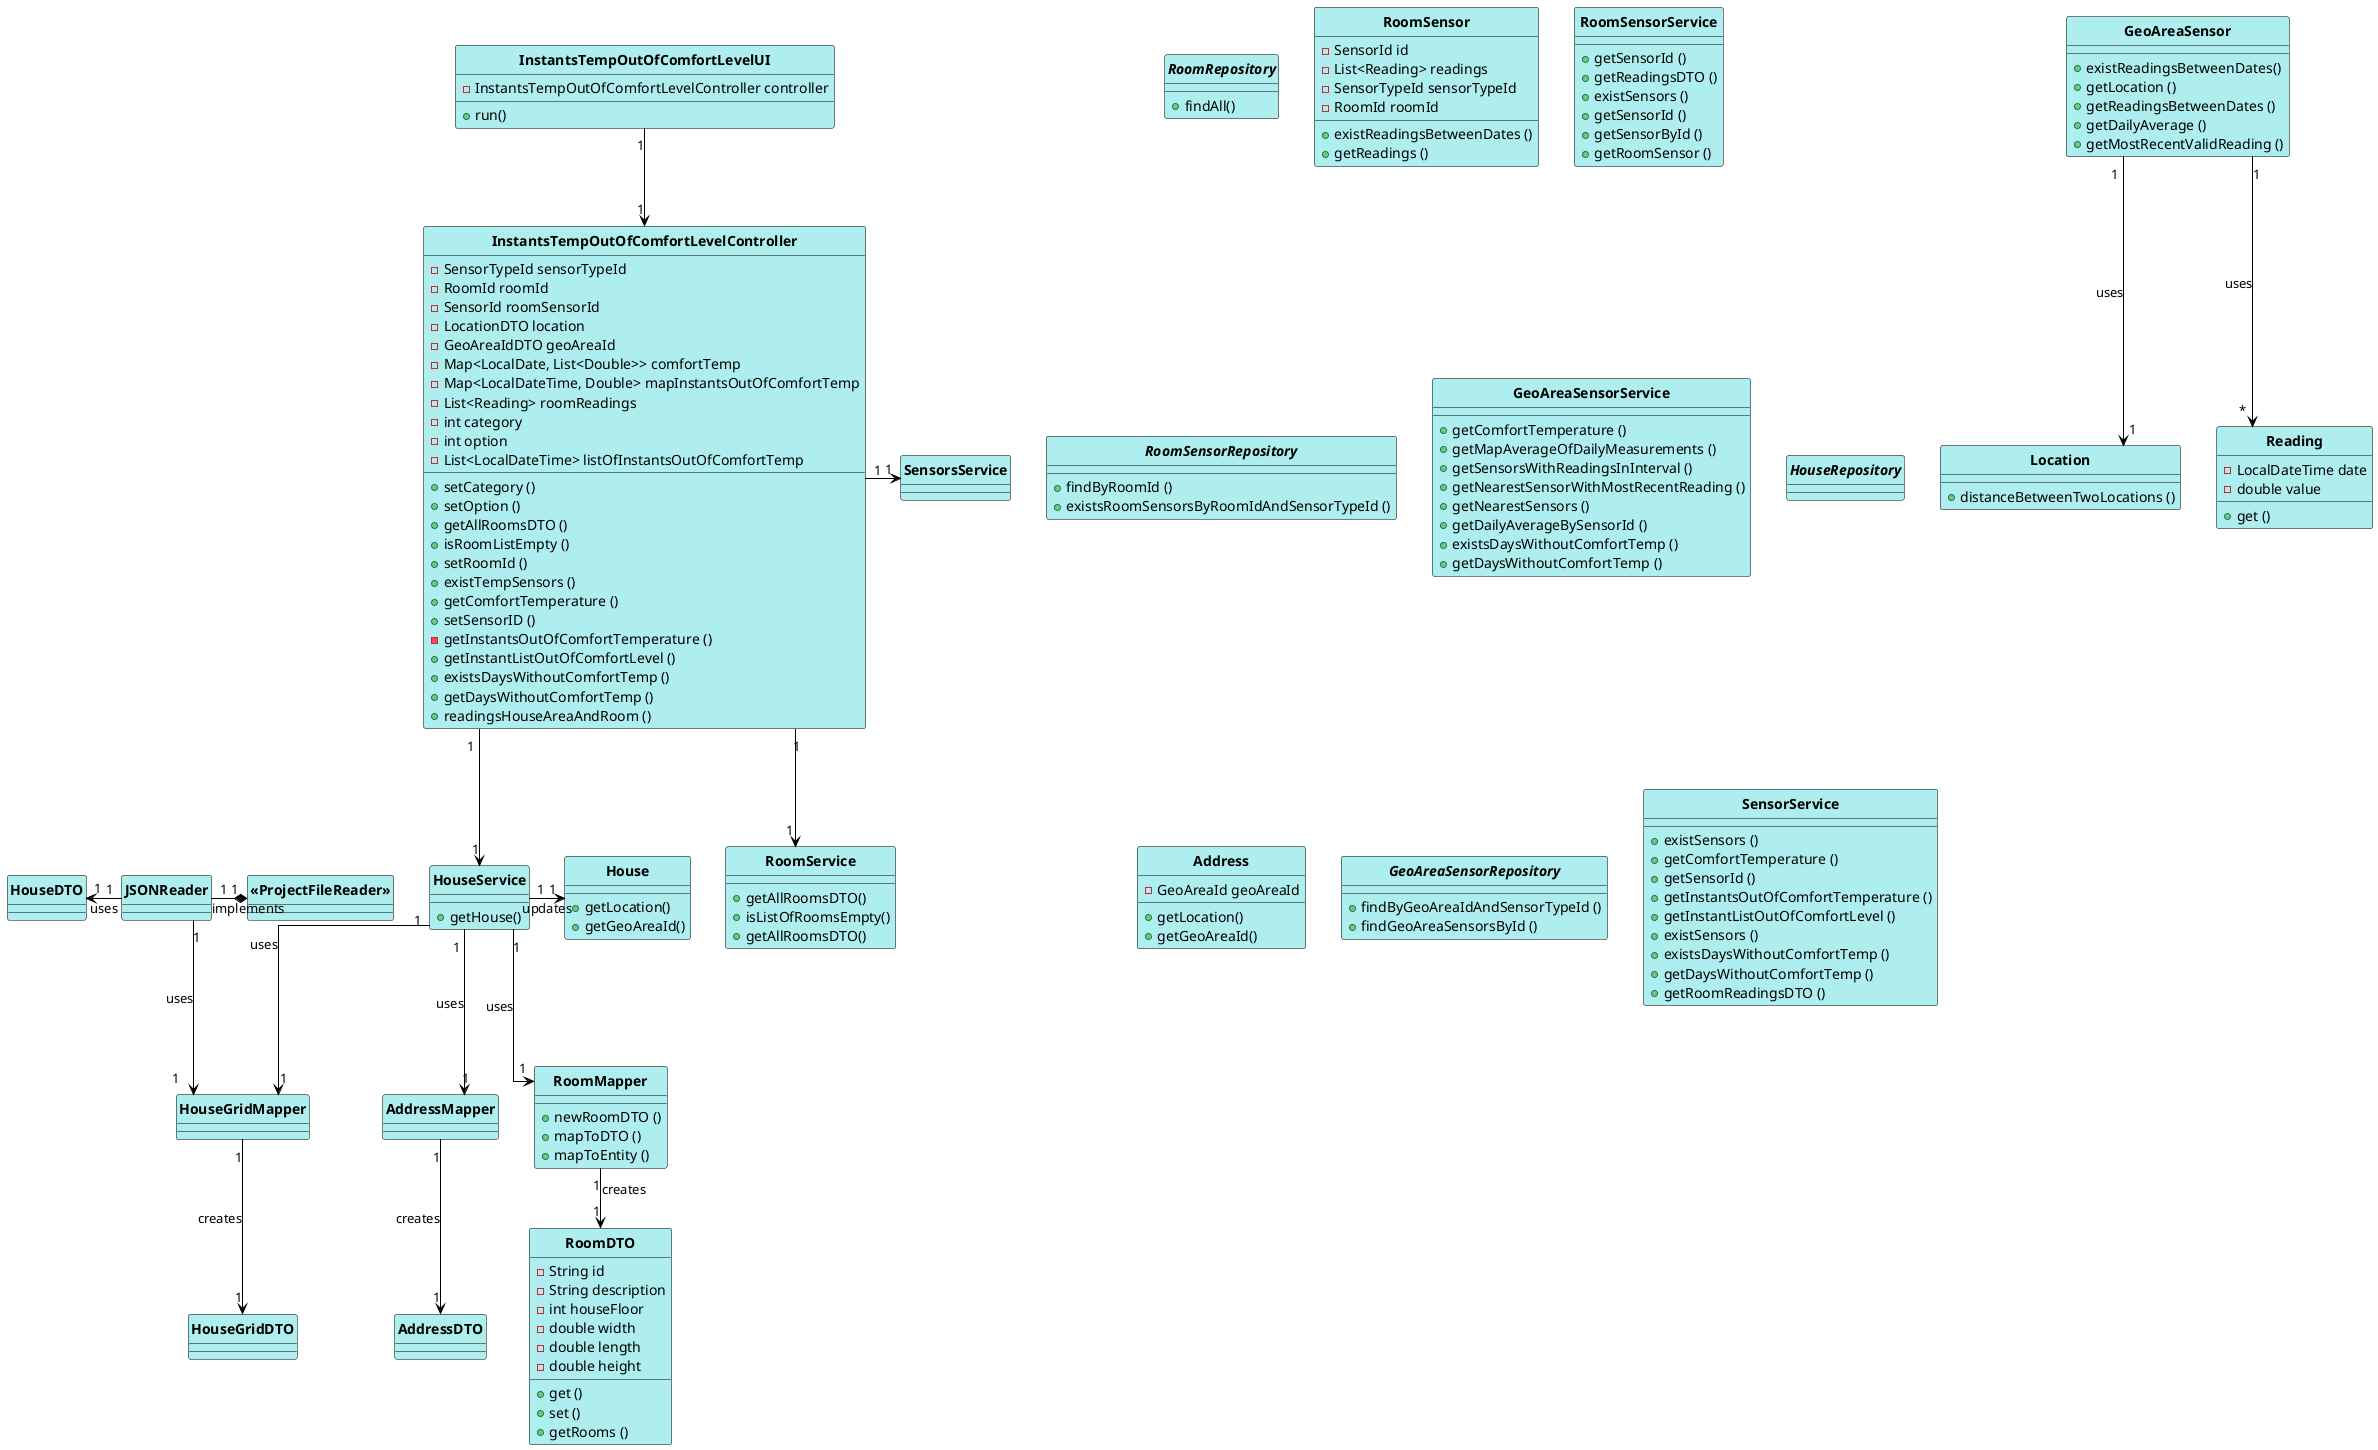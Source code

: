 @startuml
skinparam linetype ortho

skinparam class {
	BackgroundColor PaleTurquoise
	ArrowColor Black
	BorderColor Black
	FontStyle Bold
}

hide circle



InstantsTempOutOfComfortLevelUI "1" --> "1" InstantsTempOutOfComfortLevelController
InstantsTempOutOfComfortLevelController "1" --> "1" HouseService
InstantsTempOutOfComfortLevelController "1" --> "1" "RoomService"
InstantsTempOutOfComfortLevelController "1" -right-> "1" "SensorsService"
HouseService "1" --> "1" AddressMapper: uses
HouseService "1" --> "1" RoomMapper: uses
HouseService "1" --> "1" HouseGridMapper: uses
HouseService "1" -right-> "1" House: updates
GeoAreaSensor "1" -down-> "1" Location: uses
GeoAreaSensor "1" -down-> "*" Reading: uses
JSONReader "1" -down-> "1" HouseGridMapper: uses
JSONReader "1" -left-> "1" HouseDTO: uses
AddressMapper "1" -down-> "1" AddressDTO: creates
RoomMapper "1" --> "1" RoomDTO: creates
HouseGridMapper "1" --> "1" HouseGridDTO: creates


JSONReader "1" -right-* "1" "<<ProjectFileReader>>" : implements

Class InstantsTempOutOfComfortLevelUI {
- InstantsTempOutOfComfortLevelController controller
+ run()

}

Class InstantsTempOutOfComfortLevelController {
- SensorTypeId sensorTypeId
- RoomId roomId
- SensorId roomSensorId
- LocationDTO location
- GeoAreaIdDTO geoAreaId
- Map<LocalDate, List<Double>> comfortTemp
- Map<LocalDateTime, Double> mapInstantsOutOfComfortTemp
- List<Reading> roomReadings
- int category
- int option
- List<LocalDateTime> listOfInstantsOutOfComfortTemp
+ setCategory ()
+ setOption ()
+ getAllRoomsDTO ()
+ isRoomListEmpty ()
+ setRoomId ()
+ existTempSensors ()
+ getComfortTemperature ()
+ setSensorID ()
- getInstantsOutOfComfortTemperature ()
+ getInstantListOutOfComfortLevel ()
+ existsDaysWithoutComfortTemp ()
+ getDaysWithoutComfortTemp ()
+ readingsHouseAreaAndRoom ()
}



Class RoomService {
+ getAllRoomsDTO()
+ isListOfRoomsEmpty()
+ getAllRoomsDTO()
}

Interface RoomRepository {
+ findAll()
}


Class RoomSensor {
- SensorId id
- List<Reading> readings
- SensorTypeId sensorTypeId
- RoomId roomId
+ existReadingsBetweenDates ()
+ getReadings ()

}

Class RoomSensorService {
+ getSensorId ()
+ getReadingsDTO ()
+ existSensors ()
+ getSensorId ()
+ getSensorById ()
+ getRoomSensor ()
}


Interface RoomSensorRepository {
+ findByRoomId ()
+ existsRoomSensorsByRoomIdAndSensorTypeId ()
}

Class GeoAreaSensorService {
+ getComfortTemperature ()
+ getMapAverageOfDailyMeasurements ()
+ getSensorsWithReadingsInInterval ()
+ getNearestSensorWithMostRecentReading ()
+ getNearestSensors ()
+ getDailyAverageBySensorId ()
+ existsDaysWithoutComfortTemp ()
+ getDaysWithoutComfortTemp ()
}

Class HouseService {
+ getHouse()
}

Interface HouseRepository {
}

Class House {
+ getLocation()
+ getGeoAreaId()
}

Class Address {
- GeoAreaId geoAreaId
+ getLocation()
+ getGeoAreaId()
}

Class Location{
+ distanceBetweenTwoLocations ()
}

Class RoomDTO {
- String id
- String description
- int houseFloor
- double width
- double length
- double height
+ get ()
+ set ()
+ getRooms ()
}

Class RoomMapper {
+ newRoomDTO ()
+ mapToDTO ()
+ mapToEntity ()

}

Interface "GeoAreaSensorRepository" {
+ findByGeoAreaIdAndSensorTypeId ()
+ findGeoAreaSensorsById ()
}


Class GeoAreaSensor {
+ existReadingsBetweenDates()
+ getLocation ()
+ getReadingsBetweenDates ()
+ getDailyAverage ()
+ getMostRecentValidReading ()
}

Class Reading {
- LocalDateTime date
- double value
+ get ()
}

Class SensorService {
+ existSensors ()
+ getComfortTemperature ()
+ getSensorId ()
+ getInstantsOutOfComfortTemperature ()
+ getInstantListOutOfComfortLevel ()
+ existSensors ()
+ existsDaysWithoutComfortTemp ()
+ getDaysWithoutComfortTemp ()
+ getRoomReadingsDTO ()
}



@enduml